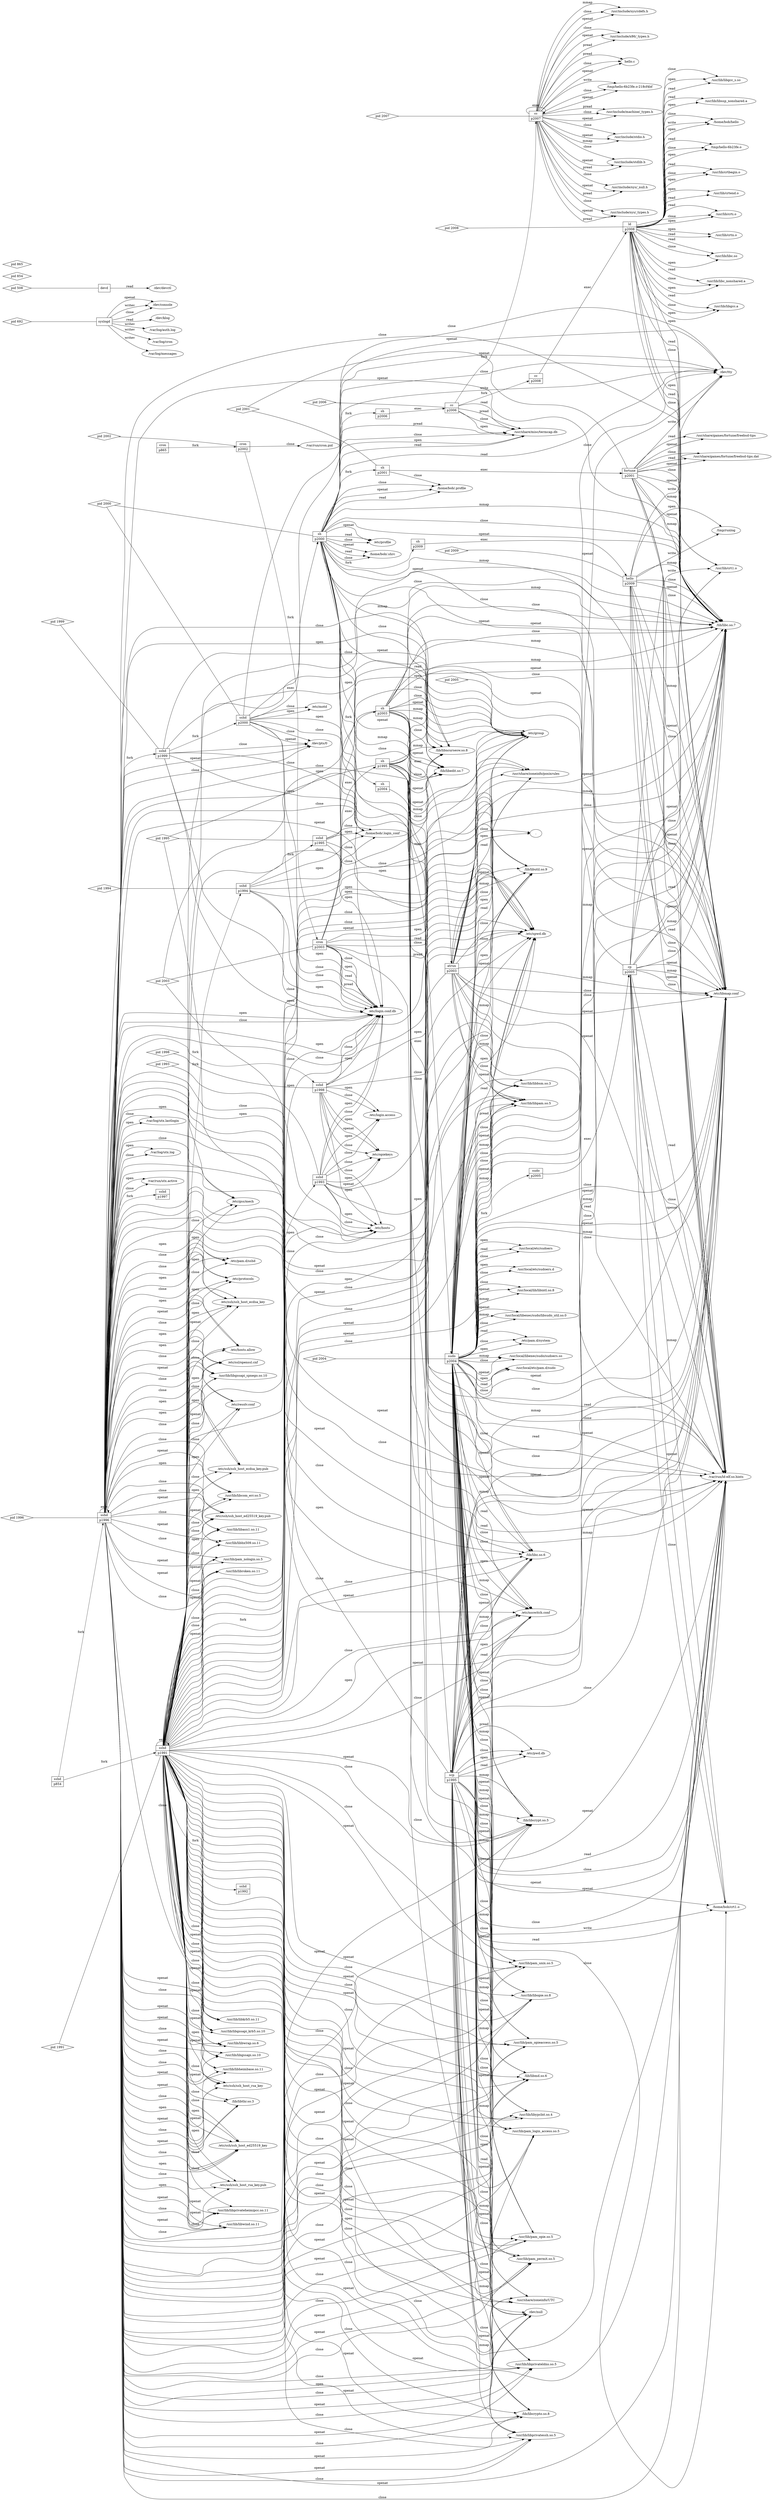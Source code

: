 digraph buildinject {
rankdir="LR";
"f_." [label="."];
"f_/dev/console" [label="/dev/console"];
"f_/dev/devctl" [label="/dev/devctl"];
"f_/dev/klog" [label="/dev/klog"];
"f_/dev/null" [label="/dev/null"];
"f_/dev/pts/0" [label="/dev/pts/0"];
"f_/dev/tty" [label="/dev/tty"];
"f_/etc/group" [label="/etc/group"];
"f_/etc/gss/mech" [label="/etc/gss/mech"];
"f_/etc/hosts" [label="/etc/hosts"];
"f_/etc/hosts.allow" [label="/etc/hosts.allow"];
"f_/etc/libmap.conf" [label="/etc/libmap.conf"];
"f_/etc/login.access" [label="/etc/login.access"];
"f_/etc/login.conf.db" [label="/etc/login.conf.db"];
"f_/etc/motd" [label="/etc/motd"];
"f_/etc/nsswitch.conf" [label="/etc/nsswitch.conf"];
"f_/etc/opiekeys" [label="/etc/opiekeys"];
"f_/etc/pam.d/sshd" [label="/etc/pam.d/sshd"];
"f_/etc/pam.d/system" [label="/etc/pam.d/system"];
"f_/etc/profile" [label="/etc/profile"];
"f_/etc/protocols" [label="/etc/protocols"];
"f_/etc/pwd.db" [label="/etc/pwd.db"];
"f_/etc/resolv.conf" [label="/etc/resolv.conf"];
"f_/etc/spwd.db" [label="/etc/spwd.db"];
"f_/etc/ssh/ssh_host_ecdsa_key" [label="/etc/ssh/ssh_host_ecdsa_key"];
"f_/etc/ssh/ssh_host_ecdsa_key.pub" [label="/etc/ssh/ssh_host_ecdsa_key.pub"];
"f_/etc/ssh/ssh_host_ed25519_key" [label="/etc/ssh/ssh_host_ed25519_key"];
"f_/etc/ssh/ssh_host_ed25519_key.pub" [label="/etc/ssh/ssh_host_ed25519_key.pub"];
"f_/etc/ssh/ssh_host_rsa_key" [label="/etc/ssh/ssh_host_rsa_key"];
"f_/etc/ssh/ssh_host_rsa_key.pub" [label="/etc/ssh/ssh_host_rsa_key.pub"];
"f_/etc/ssl/openssl.cnf" [label="/etc/ssl/openssl.cnf"];
"f_/home/bob/.login_conf" [label="/home/bob/.login_conf"];
"f_/home/bob/.profile" [label="/home/bob/.profile"];
"f_/home/bob/.shrc" [label="/home/bob/.shrc"];
"f_/home/bob/crt1.o" [label="/home/bob/crt1.o"];
"f_/home/bob/hello" [label="/home/bob/hello"];
"f_/lib/libc.so.7" [label="/lib/libc.so.7"];
"f_/lib/libcrypt.so.5" [label="/lib/libcrypt.so.5"];
"f_/lib/libcrypto.so.8" [label="/lib/libcrypto.so.8"];
"f_/lib/libedit.so.7" [label="/lib/libedit.so.7"];
"f_/lib/libmd.so.6" [label="/lib/libmd.so.6"];
"f_/lib/libncursesw.so.8" [label="/lib/libncursesw.so.8"];
"f_/lib/libthr.so.3" [label="/lib/libthr.so.3"];
"f_/lib/libutil.so.9" [label="/lib/libutil.so.9"];
"f_/lib/libz.so.6" [label="/lib/libz.so.6"];
"f_/tmp/hello-6b23fe.o" [label="/tmp/hello-6b23fe.o"];
"f_/tmp/hello-6b23fe.o-218cf4bf" [label="/tmp/hello-6b23fe.o-218cf4bf"];
"f_/tmp/runlog" [label="/tmp/runlog"];
"f_/usr/include/machine/_types.h" [label="/usr/include/machine/_types.h"];
"f_/usr/include/stdio.h" [label="/usr/include/stdio.h"];
"f_/usr/include/stdlib.h" [label="/usr/include/stdlib.h"];
"f_/usr/include/sys/_null.h" [label="/usr/include/sys/_null.h"];
"f_/usr/include/sys/_types.h" [label="/usr/include/sys/_types.h"];
"f_/usr/include/sys/cdefs.h" [label="/usr/include/sys/cdefs.h"];
"f_/usr/include/x86/_types.h" [label="/usr/include/x86/_types.h"];
"f_/usr/lib/crt1.o" [label="/usr/lib/crt1.o"];
"f_/usr/lib/crtbegin.o" [label="/usr/lib/crtbegin.o"];
"f_/usr/lib/crtend.o" [label="/usr/lib/crtend.o"];
"f_/usr/lib/crti.o" [label="/usr/lib/crti.o"];
"f_/usr/lib/crtn.o" [label="/usr/lib/crtn.o"];
"f_/usr/lib/libasn1.so.11" [label="/usr/lib/libasn1.so.11"];
"f_/usr/lib/libbsm.so.3" [label="/usr/lib/libbsm.so.3"];
"f_/usr/lib/libc.so" [label="/usr/lib/libc.so"];
"f_/usr/lib/libc_nonshared.a" [label="/usr/lib/libc_nonshared.a"];
"f_/usr/lib/libcom_err.so.5" [label="/usr/lib/libcom_err.so.5"];
"f_/usr/lib/libgcc.a" [label="/usr/lib/libgcc.a"];
"f_/usr/lib/libgcc_s.so" [label="/usr/lib/libgcc_s.so"];
"f_/usr/lib/libgssapi.so.10" [label="/usr/lib/libgssapi.so.10"];
"f_/usr/lib/libgssapi_krb5.so.10" [label="/usr/lib/libgssapi_krb5.so.10"];
"f_/usr/lib/libgssapi_spnego.so.10" [label="/usr/lib/libgssapi_spnego.so.10"];
"f_/usr/lib/libheimbase.so.11" [label="/usr/lib/libheimbase.so.11"];
"f_/usr/lib/libhx509.so.11" [label="/usr/lib/libhx509.so.11"];
"f_/usr/lib/libkrb5.so.11" [label="/usr/lib/libkrb5.so.11"];
"f_/usr/lib/libopie.so.8" [label="/usr/lib/libopie.so.8"];
"f_/usr/lib/libpam.so.5" [label="/usr/lib/libpam.so.5"];
"f_/usr/lib/libprivateheimipcc.so.11" [label="/usr/lib/libprivateheimipcc.so.11"];
"f_/usr/lib/libprivateldns.so.5" [label="/usr/lib/libprivateldns.so.5"];
"f_/usr/lib/libprivatessh.so.5" [label="/usr/lib/libprivatessh.so.5"];
"f_/usr/lib/libroken.so.11" [label="/usr/lib/libroken.so.11"];
"f_/usr/lib/libssp_nonshared.a" [label="/usr/lib/libssp_nonshared.a"];
"f_/usr/lib/libwind.so.11" [label="/usr/lib/libwind.so.11"];
"f_/usr/lib/libwrap.so.6" [label="/usr/lib/libwrap.so.6"];
"f_/usr/lib/libypclnt.so.4" [label="/usr/lib/libypclnt.so.4"];
"f_/usr/lib/pam_login_access.so.5" [label="/usr/lib/pam_login_access.so.5"];
"f_/usr/lib/pam_nologin.so.5" [label="/usr/lib/pam_nologin.so.5"];
"f_/usr/lib/pam_opie.so.5" [label="/usr/lib/pam_opie.so.5"];
"f_/usr/lib/pam_opieaccess.so.5" [label="/usr/lib/pam_opieaccess.so.5"];
"f_/usr/lib/pam_permit.so.5" [label="/usr/lib/pam_permit.so.5"];
"f_/usr/lib/pam_unix.so.5" [label="/usr/lib/pam_unix.so.5"];
"f_/usr/local/etc/pam.d/sudo" [label="/usr/local/etc/pam.d/sudo"];
"f_/usr/local/etc/sudoers" [label="/usr/local/etc/sudoers"];
"f_/usr/local/etc/sudoers.d" [label="/usr/local/etc/sudoers.d"];
"f_/usr/local/lib/libintl.so.8" [label="/usr/local/lib/libintl.so.8"];
"f_/usr/local/libexec/sudo/libsudo_util.so.0" [label="/usr/local/libexec/sudo/libsudo_util.so.0"];
"f_/usr/local/libexec/sudo/sudoers.so" [label="/usr/local/libexec/sudo/sudoers.so"];
"f_/usr/share/games/fortune/freebsd-tips" [label="/usr/share/games/fortune/freebsd-tips"];
"f_/usr/share/games/fortune/freebsd-tips.dat" [label="/usr/share/games/fortune/freebsd-tips.dat"];
"f_/usr/share/misc/termcap.db" [label="/usr/share/misc/termcap.db"];
"f_/usr/share/zoneinfo/UTC" [label="/usr/share/zoneinfo/UTC"];
"f_/usr/share/zoneinfo/posixrules" [label="/usr/share/zoneinfo/posixrules"];
"f_/var/log/auth.log" [label="/var/log/auth.log"];
"f_/var/log/cron" [label="/var/log/cron"];
"f_/var/log/messages" [label="/var/log/messages"];
"f_/var/log/utx.lastlogin" [label="/var/log/utx.lastlogin"];
"f_/var/log/utx.log" [label="/var/log/utx.log"];
"f_/var/run/cron.pid" [label="/var/run/cron.pid"];
"f_/var/run/ld-elf.so.hints" [label="/var/run/ld-elf.so.hints"];
"f_/var/run/utx.active" [label="/var/run/utx.active"];
"f_hello.c" [label="hello.c"];
    p_1991 [label="pid 1991", shape="diamond"];
    "e_1991_sshd" [label="sshd", shape="box"];
     p_1991 -> "e_1991_sshd" [dir="none", minlen=2];
    "e_1991_sshd" -> "f_/etc/libmap.conf" [label="openat"];
    "e_1991_sshd" -> "f_/etc/libmap.conf" [label="close"];
    "e_1991_sshd" -> "f_/var/run/ld-elf.so.hints" [label="openat"];
    "e_1991_sshd" -> "f_/var/run/ld-elf.so.hints" [label="close"];
    "e_1991_sshd" -> "f_/usr/lib/libpam.so.5" [label="openat"];
    "e_1991_sshd" -> "f_/usr/lib/libpam.so.5" [label="close"];
    "e_1991_sshd" -> "f_/usr/lib/libprivatessh.so.5" [label="openat"];
    "e_1991_sshd" -> "f_/usr/lib/libprivatessh.so.5" [label="close"];
    "e_1991_sshd" -> "f_/lib/libutil.so.9" [label="openat"];
    "e_1991_sshd" -> "f_/lib/libutil.so.9" [label="close"];
    "e_1991_sshd" -> "f_/usr/lib/libwrap.so.6" [label="openat"];
    "e_1991_sshd" -> "f_/usr/lib/libwrap.so.6" [label="close"];
    "e_1991_sshd" -> "f_/usr/lib/libbsm.so.3" [label="openat"];
    "e_1991_sshd" -> "f_/usr/lib/libbsm.so.3" [label="close"];
    "e_1991_sshd" -> "f_/usr/lib/libgssapi_krb5.so.10" [label="openat"];
    "e_1991_sshd" -> "f_/usr/lib/libgssapi_krb5.so.10" [label="close"];
    "e_1991_sshd" -> "f_/usr/lib/libgssapi.so.10" [label="openat"];
    "e_1991_sshd" -> "f_/usr/lib/libgssapi.so.10" [label="close"];
    "e_1991_sshd" -> "f_/usr/lib/libkrb5.so.11" [label="openat"];
    "e_1991_sshd" -> "f_/usr/lib/libkrb5.so.11" [label="close"];
    "e_1991_sshd" -> "f_/lib/libcrypto.so.8" [label="openat"];
    "e_1991_sshd" -> "f_/lib/libcrypto.so.8" [label="close"];
    "e_1991_sshd" -> "f_/lib/libc.so.7" [label="openat"];
    "e_1991_sshd" -> "f_/lib/libc.so.7" [label="close"];
    "e_1991_sshd" -> "f_/usr/lib/libprivateldns.so.5" [label="openat"];
    "e_1991_sshd" -> "f_/usr/lib/libprivateldns.so.5" [label="close"];
    "e_1991_sshd" -> "f_/lib/libcrypt.so.5" [label="openat"];
    "e_1991_sshd" -> "f_/lib/libcrypt.so.5" [label="close"];
    "e_1991_sshd" -> "f_/lib/libz.so.6" [label="openat"];
    "e_1991_sshd" -> "f_/lib/libz.so.6" [label="close"];
    "e_1991_sshd" -> "f_/usr/lib/libroken.so.11" [label="openat"];
    "e_1991_sshd" -> "f_/usr/lib/libroken.so.11" [label="close"];
    "e_1991_sshd" -> "f_/usr/lib/libasn1.so.11" [label="openat"];
    "e_1991_sshd" -> "f_/usr/lib/libasn1.so.11" [label="close"];
    "e_1991_sshd" -> "f_/usr/lib/libcom_err.so.5" [label="openat"];
    "e_1991_sshd" -> "f_/usr/lib/libcom_err.so.5" [label="close"];
    "e_1991_sshd" -> "f_/usr/lib/libhx509.so.11" [label="openat"];
    "e_1991_sshd" -> "f_/usr/lib/libhx509.so.11" [label="close"];
    "e_1991_sshd" -> "f_/usr/lib/libwind.so.11" [label="openat"];
    "e_1991_sshd" -> "f_/usr/lib/libwind.so.11" [label="close"];
    "e_1991_sshd" -> "f_/usr/lib/libheimbase.so.11" [label="openat"];
    "e_1991_sshd" -> "f_/usr/lib/libheimbase.so.11" [label="close"];
    "e_1991_sshd" -> "f_/usr/lib/libprivateheimipcc.so.11" [label="openat"];
    "e_1991_sshd" -> "f_/usr/lib/libprivateheimipcc.so.11" [label="close"];
    "e_1991_sshd" -> "f_/lib/libthr.so.3" [label="openat"];
    "e_1991_sshd" -> "f_/lib/libthr.so.3" [label="close"];
    "e_1991_sshd" -> "f_/dev/null" [label="openat"];
    "e_1991_sshd" -> "f_/dev/null" [label="close"];
    "e_1991_sshd" -> "f_/etc/ssl/openssl.cnf" [label="open"];
    "e_1991_sshd" -> "f_/etc/ssl/openssl.cnf" [label="close"];
    "e_1991_sshd" -> "f_/etc/nsswitch.conf" [label="open"];
    "e_1991_sshd" -> "f_/etc/nsswitch.conf" [label="close"];
    "e_1991_sshd" -> "f_/etc/spwd.db" [label="open"];
    "e_1991_sshd" -> "f_/etc/spwd.db" [label="close"];
    "e_1991_sshd" -> "f_/etc/ssh/ssh_host_rsa_key" [label="openat"];
    "e_1991_sshd" -> "f_/etc/ssh/ssh_host_rsa_key" [label="close"];
    "e_1991_sshd" -> "f_/etc/ssh/ssh_host_rsa_key" [label="open"];
    "e_1991_sshd" -> "f_/etc/ssh/ssh_host_rsa_key.pub" [label="open"];
    "e_1991_sshd" -> "f_/etc/ssh/ssh_host_rsa_key.pub" [label="close"];
    "e_1991_sshd" -> "f_/usr/share/zoneinfo/UTC" [label="open"];
    "e_1991_sshd" -> "f_/usr/share/zoneinfo/UTC" [label="close"];
    "e_1991_sshd" -> "f_/usr/share/zoneinfo/posixrules" [label="open"];
    "e_1991_sshd" -> "f_/usr/share/zoneinfo/posixrules" [label="close"];
    p_692 [label="pid 692", shape="diamond"];
    "e_692_syslogd" [label="syslogd", shape="box"];
     p_692 -> "e_692_syslogd" [dir="none", minlen=2];
    "e_692_syslogd" -> "f_/dev/console" [label="openat"];
    "e_692_syslogd" -> "f_/dev/console" [label="writev"];
    "e_692_syslogd" -> "f_/dev/console" [label="close"];
    "e_692_syslogd" -> "f_/var/log/messages" [label="writev"];
    "e_1991_sshd" -> "f_/etc/ssh/ssh_host_ecdsa_key" [label="openat"];
    "e_692_syslogd" -> "f_/var/log/auth.log" [label="writev"];
    "e_1991_sshd" -> "f_/etc/ssh/ssh_host_ecdsa_key" [label="close"];
    "e_1991_sshd" -> "f_/etc/ssh/ssh_host_ecdsa_key" [label="open"];
    "e_692_syslogd" -> "f_/dev/klog" [label="read"];
    "e_1991_sshd" -> "f_/etc/ssh/ssh_host_ecdsa_key.pub" [label="open"];
    "e_1991_sshd" -> "f_/etc/ssh/ssh_host_ecdsa_key.pub" [label="close"];
    "e_1991_sshd" -> "f_/etc/ssh/ssh_host_ed25519_key" [label="openat"];
    "e_1991_sshd" -> "f_/etc/ssh/ssh_host_ed25519_key" [label="close"];
    "e_1991_sshd" -> "f_/etc/ssh/ssh_host_ed25519_key" [label="open"];
    "e_1991_sshd" -> "f_/etc/ssh/ssh_host_ed25519_key.pub" [label="open"];
    "e_1991_sshd" -> "f_/etc/ssh/ssh_host_ed25519_key.pub" [label="close"];
    "e_1991_sshd" -> "f_/etc/resolv.conf" [label="open"];
    "e_1991_sshd" -> "f_/etc/resolv.conf" [label="close"];
    "e_1991_sshd" -> "f_/etc/gss/mech" [label="open"];
    "e_1991_sshd" -> "f_/usr/lib/libgssapi_spnego.so.10" [label="openat"];
    "e_1991_sshd" -> "f_/usr/lib/libgssapi_spnego.so.10" [label="close"];
    "e_1991_sshd" -> "f_/etc/gss/mech" [label="close"];
    "e_1991_sshd" -> "f_/etc/protocols" [label="open"];
    "e_1991_sshd" -> "f_/etc/protocols" [label="close"];
    "e_1991_sshd" -> "f_/etc/hosts.allow" [label="open"];
    "e_1991_sshd" -> "f_/etc/hosts.allow" [label="close"];
    "e_1991_sshd" -> "f_/etc/hosts" [label="open"];
    "e_1991_sshd" -> "f_/etc/hosts" [label="close"];
    "e_1991_sshd" -> "f_/etc/login.conf.db" [label="open"];
    "e_1991_sshd" -> "f_/etc/login.conf.db" [label="close"];
    "e_1991_sshd" -> "f_/etc/pam.d/sshd" [label="open"];
    "e_1991_sshd" -> "f_/usr/lib/pam_opie.so.5" [label="openat"];
    "e_1991_sshd" -> "f_/usr/lib/pam_opie.so.5" [label="close"];
    "e_1991_sshd" -> "f_/usr/lib/libopie.so.8" [label="openat"];
    "e_1991_sshd" -> "f_/usr/lib/libopie.so.8" [label="close"];
    "e_1991_sshd" -> "f_/lib/libmd.so.6" [label="openat"];
    "e_1991_sshd" -> "f_/lib/libmd.so.6" [label="close"];
    "e_1991_sshd" -> "f_/usr/lib/pam_opieaccess.so.5" [label="openat"];
    "e_1991_sshd" -> "f_/usr/lib/pam_opieaccess.so.5" [label="close"];
    "e_1991_sshd" -> "f_/usr/lib/pam_unix.so.5" [label="openat"];
    "e_1991_sshd" -> "f_/usr/lib/pam_unix.so.5" [label="close"];
    "e_1991_sshd" -> "f_/usr/lib/libypclnt.so.4" [label="openat"];
    "e_1991_sshd" -> "f_/usr/lib/libypclnt.so.4" [label="close"];
    "e_1991_sshd" -> "f_/usr/lib/pam_nologin.so.5" [label="openat"];
    "e_1991_sshd" -> "f_/usr/lib/pam_nologin.so.5" [label="close"];
    "e_1991_sshd" -> "f_/usr/lib/pam_login_access.so.5" [label="openat"];
    "e_1991_sshd" -> "f_/usr/lib/pam_login_access.so.5" [label="close"];
    "e_1991_sshd" -> "f_/usr/lib/pam_permit.so.5" [label="openat"];
    "e_1991_sshd" -> "f_/usr/lib/pam_permit.so.5" [label="close"];
    "e_1991_sshd" -> "f_/etc/pam.d/sshd" [label="close"];
    "e_1991_sshd" -> "f_/etc/group" [label="open"];
    "e_1991_sshd" -> "f_/etc/group" [label="close"];
    p_1993 [label="pid 1993", shape="diamond"];
    "e_1993_sshd" [label="sshd", shape="box"];
     p_1993 -> "e_1993_sshd" [dir="none", minlen=2];
    "e_1993_sshd" -> "f_/etc/opiekeys" [label="open"];
    "e_1993_sshd" -> "f_/etc/opiekeys" [label="openat"];
    "e_1993_sshd" -> "f_/etc/opiekeys" [label="close"];
    "e_1993_sshd" -> "f_/etc/spwd.db" [label="open"];
    "e_1993_sshd" -> "f_/etc/spwd.db" [label="close"];
    "e_1993_sshd" -> "f_/etc/login.conf.db" [label="open"];
    "e_1993_sshd" -> "f_/etc/login.conf.db" [label="close"];
    "e_1993_sshd" -> "f_/etc/login.access" [label="open"];
    "e_1993_sshd" -> "f_/etc/login.access" [label="close"];
    "e_1993_sshd" -> "f_/etc/hosts" [label="open"];
    "e_1993_sshd" -> "f_/etc/hosts" [label="close"];
    p_1994 [label="pid 1994", shape="diamond"];
    "e_1994_sshd" [label="sshd", shape="box"];
     p_1994 -> "e_1994_sshd" [dir="none", minlen=2];
    "e_1994_sshd" -> "f_/etc/group" [label="open"];
    "e_1994_sshd" -> "f_/etc/group" [label="close"];
    "e_1994_sshd" -> "f_/home/bob/.login_conf" [label="open"];
    "e_1994_sshd" -> "f_/home/bob/.login_conf" [label="close"];
    "e_1994_sshd" -> "f_/etc/login.conf.db" [label="open"];
    "e_1994_sshd" -> "f_/etc/login.conf.db" [label="close"];
    p_1995 [label="pid 1995", shape="diamond"];
    "e_1995_sshd" [label="sshd", shape="box"];
     p_1995 -> "e_1995_sshd" [dir="none", minlen=2];
    "e_1995_sshd" -> "f_/home/bob/.login_conf" [label="open"];
    "e_1995_sshd" -> "f_/home/bob/.login_conf" [label="close"];
    "e_1995_sshd" -> "f_/etc/login.conf.db" [label="open"];
    "e_1995_sshd" -> "f_/etc/login.conf.db" [label="close"];
    "e_1995_sh" [label="sh", shape="box"];
     p_1995 -> "e_1995_sh" [dir="none", minlen=2];
    "e_1995_sh" -> "f_/etc/libmap.conf" [label="openat"];
    "e_1995_sh" -> "f_/etc/libmap.conf" [label="mmap"];
    "e_1995_sh" -> "f_/etc/libmap.conf" [label="close"];
    "e_1995_sh" -> "f_/var/run/ld-elf.so.hints" [label="openat"];
    "e_1995_sh" -> "f_/var/run/ld-elf.so.hints" [label="read"];
    "e_1995_sh" -> "f_/var/run/ld-elf.so.hints" [label="close"];
    "e_1995_sh" -> "f_/lib/libedit.so.7" [label="openat"];
    "e_1995_sh" -> "f_/lib/libedit.so.7" [label="mmap"];
    "e_1995_sh" -> "f_/lib/libedit.so.7" [label="close"];
    "e_1995_sh" -> "f_/lib/libc.so.7" [label="openat"];
    "e_1995_sh" -> "f_/lib/libc.so.7" [label="mmap"];
    "e_1995_sh" -> "f_/lib/libc.so.7" [label="close"];
    "e_1995_sh" -> "f_/lib/libncursesw.so.8" [label="openat"];
    "e_1995_sh" -> "f_/lib/libncursesw.so.8" [label="mmap"];
    "e_1995_sh" -> "f_/lib/libncursesw.so.8" [label="close"];
    "e_1995_scp" [label="scp", shape="box"];
     p_1995 -> "e_1995_scp" [dir="none", minlen=2];
    "e_1995_scp" -> "f_/etc/libmap.conf" [label="openat"];
    "e_1995_scp" -> "f_/etc/libmap.conf" [label="mmap"];
    "e_1995_scp" -> "f_/etc/libmap.conf" [label="close"];
    "e_1995_scp" -> "f_/var/run/ld-elf.so.hints" [label="openat"];
    "e_1995_scp" -> "f_/var/run/ld-elf.so.hints" [label="read"];
    "e_1995_scp" -> "f_/var/run/ld-elf.so.hints" [label="close"];
    "e_1995_scp" -> "f_/usr/lib/libprivatessh.so.5" [label="openat"];
    "e_1995_scp" -> "f_/usr/lib/libprivatessh.so.5" [label="mmap"];
    "e_1995_scp" -> "f_/usr/lib/libprivatessh.so.5" [label="close"];
    "e_1995_scp" -> "f_/lib/libc.so.7" [label="openat"];
    "e_1995_scp" -> "f_/lib/libc.so.7" [label="mmap"];
    "e_1995_scp" -> "f_/lib/libc.so.7" [label="close"];
    "e_1995_scp" -> "f_/usr/lib/libprivateldns.so.5" [label="openat"];
    "e_1995_scp" -> "f_/usr/lib/libprivateldns.so.5" [label="mmap"];
    "e_1995_scp" -> "f_/usr/lib/libprivateldns.so.5" [label="close"];
    "e_1995_scp" -> "f_/lib/libcrypto.so.8" [label="openat"];
    "e_1995_scp" -> "f_/lib/libcrypto.so.8" [label="mmap"];
    "e_1995_scp" -> "f_/lib/libcrypto.so.8" [label="close"];
    "e_1995_scp" -> "f_/lib/libcrypt.so.5" [label="openat"];
    "e_1995_scp" -> "f_/lib/libcrypt.so.5" [label="mmap"];
    "e_1995_scp" -> "f_/lib/libcrypt.so.5" [label="close"];
    "e_1995_scp" -> "f_/lib/libz.so.6" [label="openat"];
    "e_1995_scp" -> "f_/lib/libz.so.6" [label="mmap"];
    "e_1995_scp" -> "f_/lib/libz.so.6" [label="close"];
    "e_1995_scp" -> "f_/dev/null" [label="openat"];
    "e_1995_scp" -> "f_/dev/null" [label="close"];
    "e_1995_scp" -> "f_/etc/nsswitch.conf" [label="open"];
    "e_1995_scp" -> "f_/etc/nsswitch.conf" [label="read"];
    "e_1995_scp" -> "f_/etc/nsswitch.conf" [label="close"];
    "e_1995_scp" -> "f_/etc/pwd.db" [label="open"];
    "e_1995_scp" -> "f_/etc/pwd.db" [label="read"];
    "e_1995_scp" -> "f_/etc/pwd.db" [label="pread"];
    "e_1995_scp" -> "f_/etc/pwd.db" [label="close"];
    "e_1995_scp" -> "f_/home/bob/crt1.o" [label="openat"];
    "e_1995_scp" -> "f_/home/bob/crt1.o" [label="write"];
    "e_1995_scp" -> "f_/home/bob/crt1.o" [label="close"];
    p_1996 [label="pid 1996", shape="diamond"];
    "e_1996_sshd" [label="sshd", shape="box"];
     p_1996 -> "e_1996_sshd" [dir="none", minlen=2];
    "e_1996_sshd" -> "f_/etc/libmap.conf" [label="openat"];
    "e_1996_sshd" -> "f_/etc/libmap.conf" [label="close"];
    "e_1996_sshd" -> "f_/var/run/ld-elf.so.hints" [label="openat"];
    "e_1996_sshd" -> "f_/var/run/ld-elf.so.hints" [label="close"];
    "e_1996_sshd" -> "f_/usr/lib/libpam.so.5" [label="openat"];
    "e_1996_sshd" -> "f_/usr/lib/libpam.so.5" [label="close"];
    "e_1996_sshd" -> "f_/usr/lib/libprivatessh.so.5" [label="openat"];
    "e_1996_sshd" -> "f_/usr/lib/libprivatessh.so.5" [label="close"];
    "e_1996_sshd" -> "f_/lib/libutil.so.9" [label="openat"];
    "e_1996_sshd" -> "f_/lib/libutil.so.9" [label="close"];
    "e_1996_sshd" -> "f_/usr/lib/libwrap.so.6" [label="openat"];
    "e_1996_sshd" -> "f_/usr/lib/libwrap.so.6" [label="close"];
    "e_1996_sshd" -> "f_/usr/lib/libbsm.so.3" [label="openat"];
    "e_1996_sshd" -> "f_/usr/lib/libbsm.so.3" [label="close"];
    "e_1996_sshd" -> "f_/usr/lib/libgssapi_krb5.so.10" [label="openat"];
    "e_1996_sshd" -> "f_/usr/lib/libgssapi_krb5.so.10" [label="close"];
    "e_1996_sshd" -> "f_/usr/lib/libgssapi.so.10" [label="openat"];
    "e_1996_sshd" -> "f_/usr/lib/libgssapi.so.10" [label="close"];
    "e_1996_sshd" -> "f_/usr/lib/libkrb5.so.11" [label="openat"];
    "e_1996_sshd" -> "f_/usr/lib/libkrb5.so.11" [label="close"];
    "e_1996_sshd" -> "f_/lib/libcrypto.so.8" [label="openat"];
    "e_1996_sshd" -> "f_/lib/libcrypto.so.8" [label="close"];
    "e_1996_sshd" -> "f_/lib/libc.so.7" [label="openat"];
    "e_1996_sshd" -> "f_/lib/libc.so.7" [label="close"];
    "e_1996_sshd" -> "f_/usr/lib/libprivateldns.so.5" [label="openat"];
    "e_1996_sshd" -> "f_/usr/lib/libprivateldns.so.5" [label="close"];
    "e_1996_sshd" -> "f_/lib/libcrypt.so.5" [label="openat"];
    "e_1996_sshd" -> "f_/lib/libcrypt.so.5" [label="close"];
    "e_1996_sshd" -> "f_/lib/libz.so.6" [label="openat"];
    "e_1996_sshd" -> "f_/lib/libz.so.6" [label="close"];
    "e_1996_sshd" -> "f_/usr/lib/libroken.so.11" [label="openat"];
    "e_1996_sshd" -> "f_/usr/lib/libroken.so.11" [label="close"];
    "e_1996_sshd" -> "f_/usr/lib/libasn1.so.11" [label="openat"];
    "e_1996_sshd" -> "f_/usr/lib/libasn1.so.11" [label="close"];
    "e_1996_sshd" -> "f_/usr/lib/libcom_err.so.5" [label="openat"];
    "e_1996_sshd" -> "f_/usr/lib/libcom_err.so.5" [label="close"];
    "e_1996_sshd" -> "f_/usr/lib/libhx509.so.11" [label="openat"];
    "e_1996_sshd" -> "f_/usr/lib/libhx509.so.11" [label="close"];
    "e_1996_sshd" -> "f_/usr/lib/libwind.so.11" [label="openat"];
    "e_1996_sshd" -> "f_/usr/lib/libwind.so.11" [label="close"];
    "e_1996_sshd" -> "f_/usr/lib/libheimbase.so.11" [label="openat"];
    "e_1996_sshd" -> "f_/usr/lib/libheimbase.so.11" [label="close"];
    "e_1996_sshd" -> "f_/usr/lib/libprivateheimipcc.so.11" [label="openat"];
    "e_1996_sshd" -> "f_/usr/lib/libprivateheimipcc.so.11" [label="close"];
    "e_1996_sshd" -> "f_/lib/libthr.so.3" [label="openat"];
    "e_1996_sshd" -> "f_/lib/libthr.so.3" [label="close"];
    "e_1996_sshd" -> "f_/dev/null" [label="openat"];
    "e_1996_sshd" -> "f_/dev/null" [label="close"];
    "e_1996_sshd" -> "f_/etc/ssl/openssl.cnf" [label="open"];
    "e_1996_sshd" -> "f_/etc/ssl/openssl.cnf" [label="close"];
    "e_1996_sshd" -> "f_/etc/nsswitch.conf" [label="open"];
    "e_1996_sshd" -> "f_/etc/nsswitch.conf" [label="close"];
    "e_1996_sshd" -> "f_/etc/spwd.db" [label="open"];
    "e_1996_sshd" -> "f_/etc/spwd.db" [label="close"];
    "e_1996_sshd" -> "f_/etc/ssh/ssh_host_rsa_key" [label="openat"];
    "e_1996_sshd" -> "f_/etc/ssh/ssh_host_rsa_key" [label="close"];
    "e_1996_sshd" -> "f_/etc/ssh/ssh_host_rsa_key" [label="open"];
    "e_1996_sshd" -> "f_/etc/ssh/ssh_host_rsa_key.pub" [label="open"];
    "e_1996_sshd" -> "f_/etc/ssh/ssh_host_rsa_key.pub" [label="close"];
    "e_1996_sshd" -> "f_/usr/share/zoneinfo/UTC" [label="open"];
    "e_1996_sshd" -> "f_/usr/share/zoneinfo/UTC" [label="close"];
    "e_1996_sshd" -> "f_/usr/share/zoneinfo/posixrules" [label="open"];
    "e_1996_sshd" -> "f_/usr/share/zoneinfo/posixrules" [label="close"];
    "e_1996_sshd" -> "f_/etc/ssh/ssh_host_ecdsa_key" [label="openat"];
    "e_1996_sshd" -> "f_/etc/ssh/ssh_host_ecdsa_key" [label="close"];
    "e_1996_sshd" -> "f_/etc/ssh/ssh_host_ecdsa_key" [label="open"];
    "e_1996_sshd" -> "f_/etc/ssh/ssh_host_ecdsa_key.pub" [label="open"];
    "e_1996_sshd" -> "f_/etc/ssh/ssh_host_ecdsa_key.pub" [label="close"];
    "e_1996_sshd" -> "f_/etc/ssh/ssh_host_ed25519_key" [label="openat"];
    "e_1996_sshd" -> "f_/etc/ssh/ssh_host_ed25519_key" [label="close"];
    "e_1996_sshd" -> "f_/etc/ssh/ssh_host_ed25519_key" [label="open"];
    "e_1996_sshd" -> "f_/etc/ssh/ssh_host_ed25519_key.pub" [label="open"];
    "e_1996_sshd" -> "f_/etc/ssh/ssh_host_ed25519_key.pub" [label="close"];
    "e_1996_sshd" -> "f_/etc/resolv.conf" [label="open"];
    "e_1996_sshd" -> "f_/etc/resolv.conf" [label="close"];
    "e_1996_sshd" -> "f_/etc/gss/mech" [label="open"];
    "e_1996_sshd" -> "f_/usr/lib/libgssapi_spnego.so.10" [label="openat"];
    "e_1996_sshd" -> "f_/usr/lib/libgssapi_spnego.so.10" [label="close"];
    "e_1996_sshd" -> "f_/etc/gss/mech" [label="close"];
    "e_1996_sshd" -> "f_/etc/protocols" [label="open"];
    "e_1996_sshd" -> "f_/etc/protocols" [label="close"];
    "e_1996_sshd" -> "f_/etc/hosts.allow" [label="open"];
    "e_1996_sshd" -> "f_/etc/hosts.allow" [label="close"];
    "e_1996_sshd" -> "f_/etc/hosts" [label="open"];
    "e_1996_sshd" -> "f_/etc/hosts" [label="close"];
    "e_1996_sshd" -> "f_/etc/login.conf.db" [label="open"];
    "e_1996_sshd" -> "f_/etc/login.conf.db" [label="close"];
    "e_1996_sshd" -> "f_/etc/pam.d/sshd" [label="open"];
    "e_1996_sshd" -> "f_/usr/lib/pam_opie.so.5" [label="openat"];
    "e_1996_sshd" -> "f_/usr/lib/pam_opie.so.5" [label="close"];
    "e_1996_sshd" -> "f_/usr/lib/libopie.so.8" [label="openat"];
    "e_1996_sshd" -> "f_/usr/lib/libopie.so.8" [label="close"];
    "e_1996_sshd" -> "f_/lib/libmd.so.6" [label="openat"];
    "e_1996_sshd" -> "f_/lib/libmd.so.6" [label="close"];
    "e_1996_sshd" -> "f_/usr/lib/pam_opieaccess.so.5" [label="openat"];
    "e_1996_sshd" -> "f_/usr/lib/pam_opieaccess.so.5" [label="close"];
    "e_1996_sshd" -> "f_/usr/lib/pam_unix.so.5" [label="openat"];
    "e_1996_sshd" -> "f_/usr/lib/pam_unix.so.5" [label="close"];
    "e_1996_sshd" -> "f_/usr/lib/libypclnt.so.4" [label="openat"];
    "e_1996_sshd" -> "f_/usr/lib/libypclnt.so.4" [label="close"];
    "e_1996_sshd" -> "f_/usr/lib/pam_nologin.so.5" [label="openat"];
    "e_1996_sshd" -> "f_/usr/lib/pam_nologin.so.5" [label="close"];
    "e_1996_sshd" -> "f_/usr/lib/pam_login_access.so.5" [label="openat"];
    "e_1996_sshd" -> "f_/usr/lib/pam_login_access.so.5" [label="close"];
    "e_1996_sshd" -> "f_/usr/lib/pam_permit.so.5" [label="openat"];
    "e_1996_sshd" -> "f_/usr/lib/pam_permit.so.5" [label="close"];
    "e_1996_sshd" -> "f_/etc/pam.d/sshd" [label="close"];
    "e_1996_sshd" -> "f_/etc/group" [label="open"];
    "e_1996_sshd" -> "f_/etc/group" [label="close"];
    p_1998 [label="pid 1998", shape="diamond"];
    "e_1998_sshd" [label="sshd", shape="box"];
     p_1998 -> "e_1998_sshd" [dir="none", minlen=2];
    "e_1998_sshd" -> "f_/etc/opiekeys" [label="open"];
    "e_1998_sshd" -> "f_/etc/opiekeys" [label="openat"];
    "e_1998_sshd" -> "f_/etc/opiekeys" [label="close"];
    "e_1998_sshd" -> "f_/etc/spwd.db" [label="open"];
    "e_1998_sshd" -> "f_/etc/spwd.db" [label="close"];
    "e_1998_sshd" -> "f_/etc/login.conf.db" [label="open"];
    "e_1998_sshd" -> "f_/etc/login.conf.db" [label="close"];
    "e_1998_sshd" -> "f_/etc/login.access" [label="open"];
    "e_1998_sshd" -> "f_/etc/login.access" [label="close"];
    "e_1998_sshd" -> "f_/etc/hosts" [label="open"];
    "e_1998_sshd" -> "f_/etc/hosts" [label="close"];
    p_1999 [label="pid 1999", shape="diamond"];
    "e_1999_sshd" [label="sshd", shape="box"];
     p_1999 -> "e_1999_sshd" [dir="none", minlen=2];
    "e_1999_sshd" -> "f_/etc/group" [label="open"];
    "e_1999_sshd" -> "f_/etc/group" [label="close"];
    "e_1999_sshd" -> "f_/home/bob/.login_conf" [label="open"];
    "e_1999_sshd" -> "f_/home/bob/.login_conf" [label="close"];
    "e_1999_sshd" -> "f_/etc/login.conf.db" [label="open"];
    "e_1999_sshd" -> "f_/etc/login.conf.db" [label="close"];
    p_508 [label="pid 508", shape="diamond"];
    "e_508_devd" [label="devd", shape="box"];
     p_508 -> "e_508_devd" [dir="none", minlen=2];
    "e_508_devd" -> "f_/dev/devctl" [label="read"];
    "e_1996_sshd" -> "f_/dev/pts/0" [label="openat"];
    "e_1996_sshd" -> "f_/var/log/utx.lastlogin" [label="open"];
    "e_1996_sshd" -> "f_/var/log/utx.lastlogin" [label="close"];
    "e_1996_sshd" -> "f_/var/run/utx.active" [label="open"];
    "e_1996_sshd" -> "f_/var/run/utx.active" [label="close"];
    "e_1996_sshd" -> "f_/var/log/utx.log" [label="open"];
    "e_1996_sshd" -> "f_/var/log/utx.log" [label="close"];
    "e_1996_sshd" -> "f_/dev/pts/0" [label="close"];
    "e_1999_sshd" -> "f_/dev/pts/0" [label="close"];
    p_2000 [label="pid 2000", shape="diamond"];
    "e_2000_sshd" [label="sshd", shape="box"];
     p_2000 -> "e_2000_sshd" [dir="none", minlen=2];
    "e_2000_sshd" -> "f_/dev/pts/0" [label="openat"];
    "e_2000_sshd" -> "f_/dev/pts/0" [label="close"];
    "e_2000_sshd" -> "f_/dev/tty" [label="openat"];
    "e_2000_sshd" -> "f_/dev/tty" [label="close"];
    "e_2000_sshd" -> "f_/etc/motd" [label="open"];
    "e_2000_sshd" -> "f_/etc/motd" [label="close"];
    "e_2000_sshd" -> "f_/home/bob/.login_conf" [label="open"];
    "e_2000_sshd" -> "f_/home/bob/.login_conf" [label="close"];
    "e_2000_sshd" -> "f_/etc/login.conf.db" [label="open"];
    "e_2000_sshd" -> "f_/etc/login.conf.db" [label="close"];
    "e_2000_sh" [label="sh", shape="box"];
     p_2000 -> "e_2000_sh" [dir="none", minlen=2];
    "e_2000_sh" -> "f_/etc/libmap.conf" [label="openat"];
    "e_2000_sh" -> "f_/etc/libmap.conf" [label="mmap"];
    "e_2000_sh" -> "f_/etc/libmap.conf" [label="close"];
    "e_2000_sh" -> "f_/var/run/ld-elf.so.hints" [label="openat"];
    "e_2000_sh" -> "f_/var/run/ld-elf.so.hints" [label="read"];
    "e_2000_sh" -> "f_/var/run/ld-elf.so.hints" [label="close"];
    "e_2000_sh" -> "f_/lib/libedit.so.7" [label="openat"];
    "e_2000_sh" -> "f_/lib/libedit.so.7" [label="mmap"];
    "e_2000_sh" -> "f_/lib/libedit.so.7" [label="close"];
    "e_2000_sh" -> "f_/lib/libc.so.7" [label="openat"];
    "e_2000_sh" -> "f_/lib/libc.so.7" [label="mmap"];
    "e_2000_sh" -> "f_/lib/libc.so.7" [label="close"];
    "e_2000_sh" -> "f_/lib/libncursesw.so.8" [label="openat"];
    "e_2000_sh" -> "f_/lib/libncursesw.so.8" [label="mmap"];
    "e_2000_sh" -> "f_/lib/libncursesw.so.8" [label="close"];
    "e_2000_sh" -> "f_/usr/share/misc/termcap.db" [label="open"];
    "e_2000_sh" -> "f_/usr/share/misc/termcap.db" [label="read"];
    "e_2000_sh" -> "f_/usr/share/misc/termcap.db" [label="pread"];
    "e_2000_sh" -> "f_/usr/share/misc/termcap.db" [label="close"];
    "e_2000_sh" -> "f_/dev/tty" [label="openat"];
    "e_2000_sh" -> "f_/dev/tty" [label="close"];
    "e_2000_sh" -> "f_/etc/profile" [label="openat"];
    "e_2000_sh" -> "f_/etc/profile" [label="read"];
    "e_2000_sh" -> "f_/etc/profile" [label="close"];
    "e_2000_sh" -> "f_/home/bob/.profile" [label="openat"];
    "e_2000_sh" -> "f_/home/bob/.profile" [label="read"];
    p_2001 [label="pid 2001", shape="diamond"];
    "e_2001_sh" [label="sh", shape="box"];
     p_2001 -> "e_2001_sh" [dir="none", minlen=2];
    "e_2001_sh" -> "f_/home/bob/.profile" [label="close"];
    "e_2001_fortune" [label="fortune", shape="box"];
     p_2001 -> "e_2001_fortune" [dir="none", minlen=2];
    "e_2001_fortune" -> "f_/etc/libmap.conf" [label="openat"];
    "e_2001_fortune" -> "f_/etc/libmap.conf" [label="mmap"];
    "e_2001_fortune" -> "f_/etc/libmap.conf" [label="close"];
    "e_2001_fortune" -> "f_/var/run/ld-elf.so.hints" [label="openat"];
    "e_2001_fortune" -> "f_/var/run/ld-elf.so.hints" [label="read"];
    "e_2001_fortune" -> "f_/var/run/ld-elf.so.hints" [label="close"];
    "e_2001_fortune" -> "f_/lib/libc.so.7" [label="openat"];
    "e_2001_fortune" -> "f_/lib/libc.so.7" [label="mmap"];
    "e_2001_fortune" -> "f_/lib/libc.so.7" [label="close"];
    "e_2001_fortune" -> "f_/usr/share/games/fortune/freebsd-tips" [label="openat"];
    "e_2001_fortune" -> "f_/usr/share/games/fortune/freebsd-tips.dat" [label="openat"];
    "e_2001_fortune" -> "f_/usr/share/games/fortune/freebsd-tips.dat" [label="read"];
    "e_2001_fortune" -> "f_/usr/share/games/fortune/freebsd-tips.dat" [label="close"];
    "e_2001_fortune" -> "f_/usr/share/games/fortune/freebsd-tips" [label="read"];
    "e_2001_fortune" -> "f_/dev/tty" [label="write"];
    "e_2000_sh" -> "f_/home/bob/.profile" [label="close"];
    "e_2000_sh" -> "f_/home/bob/.shrc" [label="openat"];
    "e_2000_sh" -> "f_/home/bob/.shrc" [label="read"];
    "e_2000_sh" -> "f_/home/bob/.shrc" [label="close"];
    "e_2000_sh" -> "f_/dev/tty" [label="write"];
    "e_2000_sh" -> "f_/dev/tty" [label="read"];
    p_2002 [label="pid 2002", shape="diamond"];
    "e_2002_cron" [label="cron", shape="box"];
     p_2002 -> "e_2002_cron" [dir="none", minlen=2];
    "e_2002_cron" -> "f_/var/run/cron.pid" [label="close"];
    "e_692_syslogd" -> "f_/var/log/cron" [label="writev"];
    p_2003 [label="pid 2003", shape="diamond"];
    "e_2003_cron" [label="cron", shape="box"];
     p_2003 -> "e_2003_cron" [dir="none", minlen=2];
    "e_2003_cron" -> "f_/dev/null" [label="close"];
    "e_2003_cron" -> "f_/etc/spwd.db" [label="open"];
    "e_2003_cron" -> "f_/etc/spwd.db" [label="read"];
    "e_2003_cron" -> "f_/etc/spwd.db" [label="pread"];
    "e_2003_cron" -> "f_/etc/spwd.db" [label="close"];
    "e_2003_cron" -> "f_/etc/login.conf.db" [label="open"];
    "e_2003_cron" -> "f_/etc/login.conf.db" [label="read"];
    "e_2003_cron" -> "f_/etc/login.conf.db" [label="pread"];
    "e_2003_cron" -> "f_/etc/login.conf.db" [label="close"];
    "e_2003_cron" -> "f_/etc/group" [label="open"];
    "e_2003_cron" -> "f_/etc/group" [label="read"];
    "e_2003_cron" -> "f_/etc/group" [label="close"];
    "e_2003_sh" [label="sh", shape="box"];
     p_2003 -> "e_2003_sh" [dir="none", minlen=2];
    "e_2003_sh" -> "f_/etc/libmap.conf" [label="openat"];
    "e_2003_sh" -> "f_/etc/libmap.conf" [label="mmap"];
    "e_2003_sh" -> "f_/etc/libmap.conf" [label="close"];
    "e_2003_sh" -> "f_/var/run/ld-elf.so.hints" [label="openat"];
    "e_2003_sh" -> "f_/var/run/ld-elf.so.hints" [label="read"];
    "e_2003_sh" -> "f_/var/run/ld-elf.so.hints" [label="close"];
    "e_2003_sh" -> "f_/lib/libedit.so.7" [label="openat"];
    "e_2003_sh" -> "f_/lib/libedit.so.7" [label="mmap"];
    "e_2003_sh" -> "f_/lib/libedit.so.7" [label="close"];
    "e_2003_sh" -> "f_/lib/libc.so.7" [label="openat"];
    "e_2003_sh" -> "f_/lib/libc.so.7" [label="mmap"];
    "e_2003_sh" -> "f_/lib/libc.so.7" [label="close"];
    "e_2003_sh" -> "f_/lib/libncursesw.so.8" [label="openat"];
    "e_2003_sh" -> "f_/lib/libncursesw.so.8" [label="mmap"];
    "e_2003_sh" -> "f_/lib/libncursesw.so.8" [label="close"];
    "e_2003_atrun" [label="atrun", shape="box"];
     p_2003 -> "e_2003_atrun" [dir="none", minlen=2];
    "e_2003_atrun" -> "f_/etc/libmap.conf" [label="openat"];
    "e_2003_atrun" -> "f_/etc/libmap.conf" [label="mmap"];
    "e_2003_atrun" -> "f_/etc/libmap.conf" [label="close"];
    "e_2003_atrun" -> "f_/var/run/ld-elf.so.hints" [label="openat"];
    "e_2003_atrun" -> "f_/var/run/ld-elf.so.hints" [label="read"];
    "e_2003_atrun" -> "f_/var/run/ld-elf.so.hints" [label="close"];
    "e_2003_atrun" -> "f_/usr/lib/libpam.so.5" [label="openat"];
    "e_2003_atrun" -> "f_/usr/lib/libpam.so.5" [label="mmap"];
    "e_2003_atrun" -> "f_/usr/lib/libpam.so.5" [label="close"];
    "e_2003_atrun" -> "f_/lib/libutil.so.9" [label="openat"];
    "e_2003_atrun" -> "f_/lib/libutil.so.9" [label="mmap"];
    "e_2003_atrun" -> "f_/lib/libutil.so.9" [label="close"];
    "e_2003_atrun" -> "f_/lib/libc.so.7" [label="openat"];
    "e_2003_atrun" -> "f_/lib/libc.so.7" [label="mmap"];
    "e_2003_atrun" -> "f_/lib/libc.so.7" [label="close"];
    "e_2003_atrun" -> "f_." [label="open"];
    "e_2003_atrun" -> "f_." [label="close"];
    p_2004 [label="pid 2004", shape="diamond"];
    "e_2004_sudo" [label="sudo", shape="box"];
     p_2004 -> "e_2004_sudo" [dir="none", minlen=2];
    "e_2004_sudo" -> "f_/etc/libmap.conf" [label="openat"];
    "e_2004_sudo" -> "f_/etc/libmap.conf" [label="mmap"];
    "e_2004_sudo" -> "f_/etc/libmap.conf" [label="close"];
    "e_2004_sudo" -> "f_/var/run/ld-elf.so.hints" [label="openat"];
    "e_2004_sudo" -> "f_/var/run/ld-elf.so.hints" [label="read"];
    "e_2004_sudo" -> "f_/var/run/ld-elf.so.hints" [label="close"];
    "e_2004_sudo" -> "f_/lib/libutil.so.9" [label="openat"];
    "e_2004_sudo" -> "f_/lib/libutil.so.9" [label="mmap"];
    "e_2004_sudo" -> "f_/lib/libutil.so.9" [label="close"];
    "e_2004_sudo" -> "f_/usr/local/libexec/sudo/libsudo_util.so.0" [label="openat"];
    "e_2004_sudo" -> "f_/usr/local/libexec/sudo/libsudo_util.so.0" [label="mmap"];
    "e_2004_sudo" -> "f_/usr/local/libexec/sudo/libsudo_util.so.0" [label="close"];
    "e_2004_sudo" -> "f_/usr/local/lib/libintl.so.8" [label="openat"];
    "e_2004_sudo" -> "f_/usr/local/lib/libintl.so.8" [label="mmap"];
    "e_2004_sudo" -> "f_/usr/local/lib/libintl.so.8" [label="close"];
    "e_2004_sudo" -> "f_/lib/libc.so.7" [label="openat"];
    "e_2004_sudo" -> "f_/lib/libc.so.7" [label="mmap"];
    "e_2004_sudo" -> "f_/lib/libc.so.7" [label="close"];
    "e_2004_sudo" -> "f_/usr/share/zoneinfo/UTC" [label="open"];
    "e_2004_sudo" -> "f_/usr/share/zoneinfo/UTC" [label="read"];
    "e_2004_sudo" -> "f_/usr/share/zoneinfo/UTC" [label="close"];
    "e_2004_sudo" -> "f_/usr/share/zoneinfo/posixrules" [label="open"];
    "e_2004_sudo" -> "f_/usr/share/zoneinfo/posixrules" [label="read"];
    "e_2004_sudo" -> "f_/usr/share/zoneinfo/posixrules" [label="close"];
    "e_2004_sudo" -> "f_/dev/tty" [label="openat"];
    "e_2004_sudo" -> "f_/dev/tty" [label="close"];
    "e_2004_sudo" -> "f_/etc/nsswitch.conf" [label="open"];
    "e_2004_sudo" -> "f_/etc/nsswitch.conf" [label="read"];
    "e_2004_sudo" -> "f_/etc/nsswitch.conf" [label="close"];
    "e_2004_sudo" -> "f_/etc/spwd.db" [label="open"];
    "e_2004_sudo" -> "f_/etc/spwd.db" [label="read"];
    "e_2004_sudo" -> "f_/etc/spwd.db" [label="pread"];
    "e_2004_sudo" -> "f_/etc/spwd.db" [label="close"];
    "e_2004_sudo" -> "f_/usr/local/libexec/sudo/sudoers.so" [label="openat"];
    "e_2004_sudo" -> "f_/usr/local/libexec/sudo/sudoers.so" [label="mmap"];
    "e_2004_sudo" -> "f_/usr/local/libexec/sudo/sudoers.so" [label="close"];
    "e_2004_sudo" -> "f_/usr/lib/libbsm.so.3" [label="openat"];
    "e_2004_sudo" -> "f_/usr/lib/libbsm.so.3" [label="mmap"];
    "e_2004_sudo" -> "f_/usr/lib/libbsm.so.3" [label="close"];
    "e_2004_sudo" -> "f_/usr/lib/libpam.so.5" [label="openat"];
    "e_2004_sudo" -> "f_/usr/lib/libpam.so.5" [label="mmap"];
    "e_2004_sudo" -> "f_/usr/lib/libpam.so.5" [label="close"];
    "e_2004_sudo" -> "f_/lib/libz.so.6" [label="openat"];
    "e_2004_sudo" -> "f_/lib/libz.so.6" [label="mmap"];
    "e_2004_sudo" -> "f_/lib/libz.so.6" [label="close"];
    "e_2004_sudo" -> "f_/etc/group" [label="open"];
    "e_2004_sudo" -> "f_/etc/group" [label="read"];
    "e_2004_sudo" -> "f_/etc/group" [label="close"];
    "e_2004_sudo" -> "f_/usr/local/etc/sudoers" [label="open"];
    "e_2004_sudo" -> "f_/usr/local/etc/sudoers" [label="read"];
    "e_2004_sudo" -> "f_/usr/local/etc/sudoers.d" [label="open"];
    "e_2004_sudo" -> "f_/usr/local/etc/sudoers.d" [label="close"];
    "e_2004_sudo" -> "f_/usr/local/etc/pam.d/sudo" [label="open"];
    "e_2004_sudo" -> "f_/usr/local/etc/pam.d/sudo" [label="read"];
    "e_2004_sudo" -> "f_/etc/pam.d/system" [label="open"];
    "e_2004_sudo" -> "f_/etc/pam.d/system" [label="read"];
    "e_2004_sudo" -> "f_/usr/lib/pam_opie.so.5" [label="openat"];
    "e_2004_sudo" -> "f_/usr/lib/pam_opie.so.5" [label="mmap"];
    "e_2004_sudo" -> "f_/usr/lib/pam_opie.so.5" [label="close"];
    "e_2004_sudo" -> "f_/usr/lib/libopie.so.8" [label="openat"];
    "e_2004_sudo" -> "f_/usr/lib/libopie.so.8" [label="mmap"];
    "e_2004_sudo" -> "f_/usr/lib/libopie.so.8" [label="close"];
    "e_2004_sudo" -> "f_/lib/libmd.so.6" [label="openat"];
    "e_2004_sudo" -> "f_/lib/libmd.so.6" [label="mmap"];
    "e_2004_sudo" -> "f_/lib/libmd.so.6" [label="close"];
    "e_2004_sudo" -> "f_/usr/lib/pam_opieaccess.so.5" [label="openat"];
    "e_2004_sudo" -> "f_/usr/lib/pam_opieaccess.so.5" [label="mmap"];
    "e_2004_sudo" -> "f_/usr/lib/pam_opieaccess.so.5" [label="close"];
    "e_2004_sudo" -> "f_/usr/lib/pam_unix.so.5" [label="openat"];
    "e_2004_sudo" -> "f_/usr/lib/pam_unix.so.5" [label="mmap"];
    "e_2004_sudo" -> "f_/usr/lib/pam_unix.so.5" [label="close"];
    "e_2004_sudo" -> "f_/lib/libcrypt.so.5" [label="openat"];
    "e_2004_sudo" -> "f_/lib/libcrypt.so.5" [label="mmap"];
    "e_2004_sudo" -> "f_/lib/libcrypt.so.5" [label="close"];
    "e_2004_sudo" -> "f_/usr/lib/libypclnt.so.4" [label="openat"];
    "e_2004_sudo" -> "f_/usr/lib/libypclnt.so.4" [label="mmap"];
    "e_2004_sudo" -> "f_/usr/lib/libypclnt.so.4" [label="close"];
    "e_2004_sudo" -> "f_/etc/pam.d/system" [label="close"];
    "e_2004_sudo" -> "f_/usr/lib/pam_login_access.so.5" [label="openat"];
    "e_2004_sudo" -> "f_/usr/lib/pam_login_access.so.5" [label="mmap"];
    "e_2004_sudo" -> "f_/usr/lib/pam_login_access.so.5" [label="close"];
    "e_2004_sudo" -> "f_/usr/lib/pam_permit.so.5" [label="openat"];
    "e_2004_sudo" -> "f_/usr/lib/pam_permit.so.5" [label="mmap"];
    "e_2004_sudo" -> "f_/usr/lib/pam_permit.so.5" [label="close"];
    "e_2004_sudo" -> "f_/usr/local/etc/pam.d/sudo" [label="close"];
    "e_2004_sudo" -> "f_/usr/local/etc/sudoers" [label="close"];
    p_2005 [label="pid 2005", shape="diamond"];
    "e_2005_cp" [label="cp", shape="box"];
     p_2005 -> "e_2005_cp" [dir="none", minlen=2];
    "e_2005_cp" -> "f_/etc/libmap.conf" [label="openat"];
    "e_2005_cp" -> "f_/etc/libmap.conf" [label="mmap"];
    "e_2005_cp" -> "f_/etc/libmap.conf" [label="close"];
    "e_2005_cp" -> "f_/var/run/ld-elf.so.hints" [label="openat"];
    "e_2005_cp" -> "f_/var/run/ld-elf.so.hints" [label="read"];
    "e_2005_cp" -> "f_/var/run/ld-elf.so.hints" [label="close"];
    "e_2005_cp" -> "f_/lib/libc.so.7" [label="openat"];
    "e_2005_cp" -> "f_/lib/libc.so.7" [label="mmap"];
    "e_2005_cp" -> "f_/lib/libc.so.7" [label="close"];
    "e_2005_cp" -> "f_/home/bob/crt1.o" [label="openat"];
    "e_2005_cp" -> "f_/usr/lib/crt1.o" [label="openat"];
    "e_2005_cp" -> "f_/home/bob/crt1.o" [label="mmap"];
    "e_2005_cp" -> "f_/usr/lib/crt1.o" [label="write"];
    "e_2005_cp" -> "f_/usr/lib/crt1.o" [label="close"];
    "e_2005_cp" -> "f_/home/bob/crt1.o" [label="close"];
    p_2006 [label="pid 2006", shape="diamond"];
    "e_2006_cc" [label="cc", shape="box"];
     p_2006 -> "e_2006_cc" [dir="none", minlen=2];
    "e_2006_cc" -> "f_/usr/share/misc/termcap.db" [label="open"];
    "e_2006_cc" -> "f_/usr/share/misc/termcap.db" [label="read"];
    "e_2006_cc" -> "f_/usr/share/misc/termcap.db" [label="pread"];
    "e_2006_cc" -> "f_/usr/share/misc/termcap.db" [label="close"];
    p_2007 [label="pid 2007", shape="diamond"];
    "e_2007_cc" [label="cc", shape="box"];
     p_2007 -> "e_2007_cc" [dir="none", minlen=2];
    "e_2007_cc" -> "f_hello.c" [label="openat"];
    "e_2007_cc" -> "f_/tmp/hello-6b23fe.o-218cf4bf" [label="openat"];
    "e_2007_cc" -> "f_hello.c" [label="pread"];
    "e_2007_cc" -> "f_hello.c" [label="close"];
    "e_2007_cc" -> "f_/usr/include/stdio.h" [label="openat"];
    "e_2007_cc" -> "f_/usr/include/stdio.h" [label="mmap"];
    "e_2007_cc" -> "f_/usr/include/stdio.h" [label="close"];
    "e_2007_cc" -> "f_/usr/include/sys/cdefs.h" [label="openat"];
    "e_2007_cc" -> "f_/usr/include/sys/cdefs.h" [label="mmap"];
    "e_2007_cc" -> "f_/usr/include/sys/cdefs.h" [label="close"];
    "e_2007_cc" -> "f_/usr/include/sys/_null.h" [label="openat"];
    "e_2007_cc" -> "f_/usr/include/sys/_null.h" [label="pread"];
    "e_2007_cc" -> "f_/usr/include/sys/_null.h" [label="close"];
    "e_2007_cc" -> "f_/usr/include/sys/_types.h" [label="openat"];
    "e_2007_cc" -> "f_/usr/include/sys/_types.h" [label="pread"];
    "e_2007_cc" -> "f_/usr/include/sys/_types.h" [label="close"];
    "e_2007_cc" -> "f_/usr/include/machine/_types.h" [label="openat"];
    "e_2007_cc" -> "f_/usr/include/machine/_types.h" [label="pread"];
    "e_2007_cc" -> "f_/usr/include/machine/_types.h" [label="close"];
    "e_2007_cc" -> "f_/usr/include/x86/_types.h" [label="openat"];
    "e_2007_cc" -> "f_/usr/include/x86/_types.h" [label="pread"];
    "e_2007_cc" -> "f_/usr/include/x86/_types.h" [label="close"];
    "e_2007_cc" -> "f_/usr/include/stdlib.h" [label="openat"];
    "e_2007_cc" -> "f_/usr/include/stdlib.h" [label="pread"];
    "e_2007_cc" -> "f_/usr/include/stdlib.h" [label="close"];
    "e_2007_cc" -> "f_/tmp/hello-6b23fe.o-218cf4bf" [label="write"];
    "e_2007_cc" -> "f_/tmp/hello-6b23fe.o-218cf4bf" [label="close"];
    p_2008 [label="pid 2008", shape="diamond"];
    "e_2008_ld" [label="ld", shape="box"];
     p_2008 -> "e_2008_ld" [dir="none", minlen=2];
    "e_2008_ld" -> "f_/home/bob/hello" [label="open"];
    "e_2008_ld" -> "f_/usr/lib/crt1.o" [label="open"];
    "e_2008_ld" -> "f_/usr/lib/crt1.o" [label="read"];
    "e_2008_ld" -> "f_/usr/lib/crti.o" [label="open"];
    "e_2008_ld" -> "f_/usr/lib/crti.o" [label="read"];
    "e_2008_ld" -> "f_/usr/lib/crtbegin.o" [label="open"];
    "e_2008_ld" -> "f_/usr/lib/crtbegin.o" [label="read"];
    "e_2008_ld" -> "f_/tmp/hello-6b23fe.o" [label="open"];
    "e_2008_ld" -> "f_/tmp/hello-6b23fe.o" [label="read"];
    "e_2008_ld" -> "f_/usr/lib/libgcc.a" [label="open"];
    "e_2008_ld" -> "f_/usr/lib/libgcc.a" [label="read"];
    "e_2008_ld" -> "f_/usr/lib/libgcc_s.so" [label="open"];
    "e_2008_ld" -> "f_/usr/lib/libgcc_s.so" [label="read"];
    "e_2008_ld" -> "f_/usr/lib/libc.so" [label="open"];
    "e_2008_ld" -> "f_/usr/lib/libc.so" [label="read"];
    "e_2008_ld" -> "f_/usr/lib/libc.so" [label="close"];
    "e_2008_ld" -> "f_/lib/libc.so.7" [label="open"];
    "e_2008_ld" -> "f_/lib/libc.so.7" [label="read"];
    "e_2008_ld" -> "f_/usr/lib/libc_nonshared.a" [label="open"];
    "e_2008_ld" -> "f_/usr/lib/libc_nonshared.a" [label="read"];
    "e_2008_ld" -> "f_/usr/lib/libssp_nonshared.a" [label="open"];
    "e_2008_ld" -> "f_/usr/lib/libssp_nonshared.a" [label="read"];
    "e_2008_ld" -> "f_/home/bob/hello" [label="close"];
    "e_2008_ld" -> "f_/usr/lib/crt1.o" [label="close"];
    "e_2008_ld" -> "f_/usr/lib/crtend.o" [label="open"];
    "e_2008_ld" -> "f_/usr/lib/crti.o" [label="close"];
    "e_2008_ld" -> "f_/usr/lib/crtend.o" [label="read"];
    "e_2008_ld" -> "f_/usr/lib/crtn.o" [label="open"];
    "e_2008_ld" -> "f_/usr/lib/crtbegin.o" [label="close"];
    "e_2008_ld" -> "f_/usr/lib/crtn.o" [label="read"];
    "e_2008_ld" -> "f_/tmp/hello-6b23fe.o" [label="close"];
    "e_2008_ld" -> "f_/usr/lib/libgcc.a" [label="close"];
    "e_2008_ld" -> "f_/usr/lib/libgcc_s.so" [label="close"];
    "e_2008_ld" -> "f_/lib/libc.so.7" [label="close"];
    "e_2008_ld" -> "f_/usr/lib/libc_nonshared.a" [label="close"];
    "e_2008_ld" -> "f_/home/bob/hello" [label="write"];
    p_2009 [label="pid 2009", shape="diamond"];
    "e_2009_hello" [label="hello", shape="box"];
     p_2009 -> "e_2009_hello" [dir="none", minlen=2];
    "e_2009_hello" -> "f_/etc/libmap.conf" [label="openat"];
    "e_2009_hello" -> "f_/etc/libmap.conf" [label="mmap"];
    "e_2009_hello" -> "f_/etc/libmap.conf" [label="close"];
    "e_2009_hello" -> "f_/var/run/ld-elf.so.hints" [label="openat"];
    "e_2009_hello" -> "f_/var/run/ld-elf.so.hints" [label="read"];
    "e_2009_hello" -> "f_/var/run/ld-elf.so.hints" [label="close"];
    "e_2009_hello" -> "f_/lib/libc.so.7" [label="openat"];
    "e_2009_hello" -> "f_/lib/libc.so.7" [label="mmap"];
    "e_2009_hello" -> "f_/lib/libc.so.7" [label="close"];
    "e_2009_hello" -> "f_/tmp/runlog" [label="open"];
    "e_2009_hello" -> "f_/dev/tty" [label="write"];
    "e_2009_hello" -> "f_/tmp/runlog" [label="write"];
    "e_1991_sshd" [label="{{sshd | p1991}}", shape="record"];
    "e_1991_sshd" -> "e_1991_sshd" [label="exec", color="black"];
    "e_1995_sh" [label="{{sh | p1995}}", shape="record"];
    "e_1995_sshd" [label="{{sshd | p1995}}", shape="record"];
    "e_1995_sshd" -> "e_1995_sh" [label="exec", color="black"];
    "e_1995_scp" [label="{{scp | p1995}}", shape="record"];
    "e_1995_sh" -> "e_1995_scp" [label="exec", color="black"];
    "e_1996_sshd" [label="{{sshd | p1996}}", shape="record"];
    "e_1996_sshd" -> "e_1996_sshd" [label="exec", color="black"];
    "e_2000_sh" [label="{{sh | p2000}}", shape="record"];
    "e_2000_sshd" [label="{{sshd | p2000}}", shape="record"];
    "e_2000_sshd" -> "e_2000_sh" [label="exec", color="black"];
    "e_2001_fortune" [label="{{fortune | p2001}}", shape="record"];
    "e_2001_sh" [label="{{sh | p2001}}", shape="record"];
    "e_2001_sh" -> "e_2001_fortune" [label="exec", color="black"];
    "e_2003_sh" [label="{{sh | p2003}}", shape="record"];
    "e_2003_cron" [label="{{cron | p2003}}", shape="record"];
    "e_2003_cron" -> "e_2003_sh" [label="exec", color="black"];
    "e_2003_atrun" [label="{{atrun | p2003}}", shape="record"];
    "e_2003_sh" -> "e_2003_atrun" [label="exec", color="black"];
    "e_2004_sudo" [label="{{sudo | p2004}}", shape="record"];
    "e_2004_sh" [label="{{sh | p2004}}", shape="record"];
    "e_2004_sh" -> "e_2004_sudo" [label="exec", color="black"];
    "e_2005_cp" [label="{{cp | p2005}}", shape="record"];
    "e_2005_sudo" [label="{{sudo | p2005}}", shape="record"];
    "e_2005_sudo" -> "e_2005_cp" [label="exec", color="black"];
    "e_2006_cc" [label="{{cc | p2006}}", shape="record"];
    "e_2006_sh" [label="{{sh | p2006}}", shape="record"];
    "e_2006_sh" -> "e_2006_cc" [label="exec", color="black"];
    "e_2007_cc" [label="{{cc | p2007}}", shape="record"];
    "e_2007_cc" -> "e_2007_cc" [label="exec", color="black"];
    "e_2008_ld" [label="{{ld | p2008}}", shape="record"];
    "e_2008_cc" [label="{{cc | p2008}}", shape="record"];
    "e_2008_cc" -> "e_2008_ld" [label="exec", color="black"];
    "e_2009_hello" [label="{{hello | p2009}}", shape="record"];
    "e_2009_sh" [label="{{sh | p2009}}", shape="record"];
    "e_2009_sh" -> "e_2009_hello" [label="exec", color="black"];
    p_854 [label="pid 854", shape="diamond"];
    "e_854_sshd" [label="{{sshd | p854}}", shape="record"];
    "e_854_sshd" -> "e_1991_sshd" [label="fork", color=gray15];
    "e_1992_sshd" [label="{{sshd | p1992}}", shape="record"];
    "e_1991_sshd" -> "e_1992_sshd" [label="fork", color=gray15];
    "e_1993_sshd" [label="{{sshd | p1993}}", shape="record"];
    "e_1991_sshd" -> "e_1993_sshd" [label="fork", color=gray15];
    "e_1994_sshd" [label="{{sshd | p1994}}", shape="record"];
    "e_1991_sshd" -> "e_1994_sshd" [label="fork", color=gray15];
    "e_1994_sshd" -> "e_1995_sshd" [label="fork", color=gray15];
    "e_854_sshd" -> "e_1996_sshd" [label="fork", color=gray15];
    "e_1997_sshd" [label="{{sshd | p1997}}", shape="record"];
    "e_1996_sshd" -> "e_1997_sshd" [label="fork", color=gray15];
    "e_1998_sshd" [label="{{sshd | p1998}}", shape="record"];
    "e_1996_sshd" -> "e_1998_sshd" [label="fork", color=gray15];
    "e_1999_sshd" [label="{{sshd | p1999}}", shape="record"];
    "e_1996_sshd" -> "e_1999_sshd" [label="fork", color=gray15];
    "e_1999_sshd" -> "e_2000_sshd" [label="fork", color=gray15];
    "e_2000_sh" -> "e_2001_sh" [label="fork", color=gray15];
    p_865 [label="pid 865", shape="diamond"];
    "e_2002_cron" [label="{{cron | p2002}}", shape="record"];
    "e_865_cron" [label="{{cron | p865}}", shape="record"];
    "e_865_cron" -> "e_2002_cron" [label="fork", color=gray15];
    "e_2002_cron" -> "e_2003_cron" [label="fork", color=gray15];
    "e_2000_sh" -> "e_2004_sh" [label="fork", color=gray15];
    "e_2004_sudo" -> "e_2005_sudo" [label="fork", color=gray15];
    "e_2000_sh" -> "e_2006_sh" [label="fork", color=gray15];
    "e_2006_cc" -> "e_2007_cc" [label="fork", color=gray15];
    "e_2006_cc" -> "e_2008_cc" [label="fork", color=gray15];
    "e_2000_sh" -> "e_2009_sh" [label="fork", color=gray15];
}
